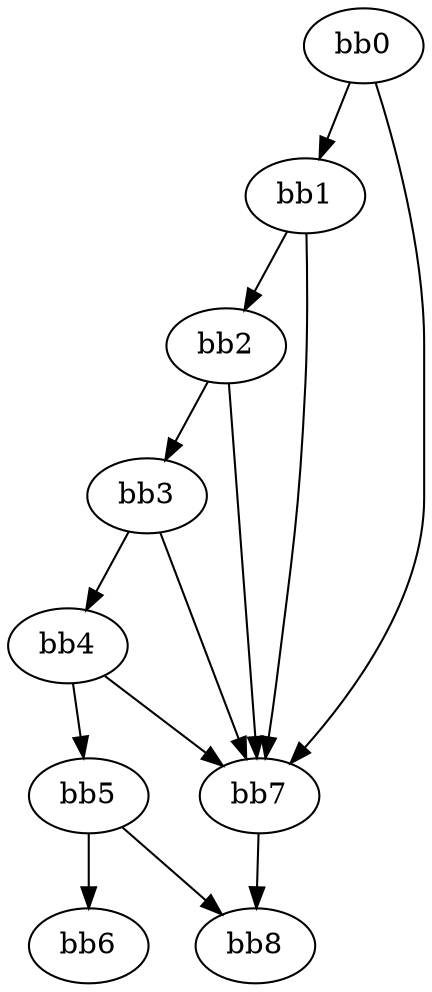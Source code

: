 digraph {
    0 [ label = "bb0\l" ]
    1 [ label = "bb1\l" ]
    2 [ label = "bb2\l" ]
    3 [ label = "bb3\l" ]
    4 [ label = "bb4\l" ]
    5 [ label = "bb5\l" ]
    6 [ label = "bb6\l" ]
    7 [ label = "bb7\l" ]
    8 [ label = "bb8\l" ]
    0 -> 1 [ ]
    0 -> 7 [ ]
    1 -> 2 [ ]
    1 -> 7 [ ]
    2 -> 3 [ ]
    2 -> 7 [ ]
    3 -> 4 [ ]
    3 -> 7 [ ]
    4 -> 5 [ ]
    4 -> 7 [ ]
    5 -> 6 [ ]
    5 -> 8 [ ]
    7 -> 8 [ ]
}

